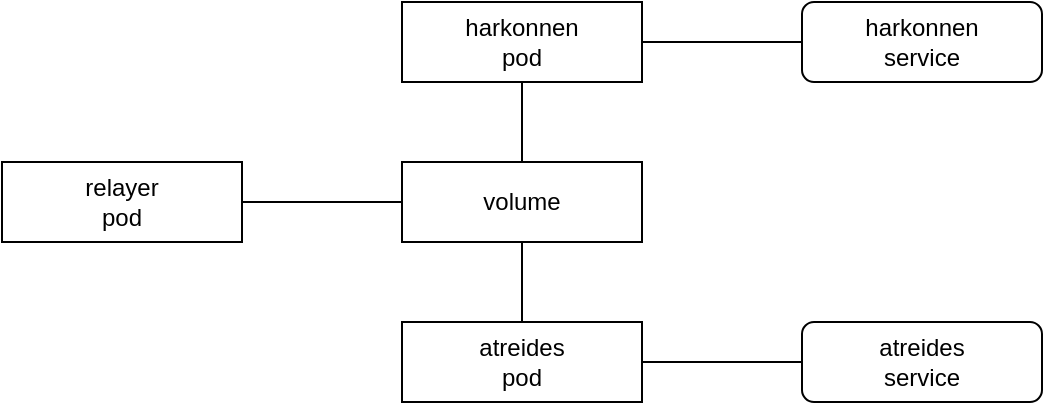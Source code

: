 <mxfile version="20.3.0" type="device"><diagram id="6s1piawjPZsiZiP1Ct4m" name="Page-1"><mxGraphModel dx="1018" dy="660" grid="1" gridSize="10" guides="1" tooltips="1" connect="1" arrows="1" fold="1" page="1" pageScale="1" pageWidth="1169" pageHeight="827" math="0" shadow="0"><root><mxCell id="0"/><mxCell id="1" parent="0"/><mxCell id="Q_9udz_4BNKnGV70_007-1" value="harkonnen&lt;br&gt;pod" style="rounded=0;whiteSpace=wrap;html=1;" vertex="1" parent="1"><mxGeometry x="400" y="200" width="120" height="40" as="geometry"/></mxCell><mxCell id="Q_9udz_4BNKnGV70_007-6" value="harkonnen&lt;br&gt;service" style="rounded=1;whiteSpace=wrap;html=1;" vertex="1" parent="1"><mxGeometry x="600" y="200" width="120" height="40" as="geometry"/></mxCell><mxCell id="Q_9udz_4BNKnGV70_007-7" value="" style="endArrow=none;html=1;rounded=0;exitX=1;exitY=0.5;exitDx=0;exitDy=0;entryX=0;entryY=0.5;entryDx=0;entryDy=0;" edge="1" parent="1" source="Q_9udz_4BNKnGV70_007-1" target="Q_9udz_4BNKnGV70_007-6"><mxGeometry width="50" height="50" relative="1" as="geometry"><mxPoint x="500" y="360" as="sourcePoint"/><mxPoint x="550" y="310" as="targetPoint"/></mxGeometry></mxCell><mxCell id="Q_9udz_4BNKnGV70_007-8" value="atreides&lt;br&gt;pod" style="rounded=0;whiteSpace=wrap;html=1;" vertex="1" parent="1"><mxGeometry x="400" y="360" width="120" height="40" as="geometry"/></mxCell><mxCell id="Q_9udz_4BNKnGV70_007-9" value="atreides&lt;br&gt;service" style="rounded=1;whiteSpace=wrap;html=1;" vertex="1" parent="1"><mxGeometry x="600" y="360" width="120" height="40" as="geometry"/></mxCell><mxCell id="Q_9udz_4BNKnGV70_007-10" value="" style="endArrow=none;html=1;rounded=0;exitX=1;exitY=0.5;exitDx=0;exitDy=0;entryX=0;entryY=0.5;entryDx=0;entryDy=0;" edge="1" parent="1" source="Q_9udz_4BNKnGV70_007-8" target="Q_9udz_4BNKnGV70_007-9"><mxGeometry width="50" height="50" relative="1" as="geometry"><mxPoint x="500" y="520" as="sourcePoint"/><mxPoint x="550" y="470" as="targetPoint"/></mxGeometry></mxCell><mxCell id="Q_9udz_4BNKnGV70_007-11" value="volume" style="rounded=0;whiteSpace=wrap;html=1;" vertex="1" parent="1"><mxGeometry x="400" y="280" width="120" height="40" as="geometry"/></mxCell><mxCell id="Q_9udz_4BNKnGV70_007-12" value="" style="endArrow=none;html=1;rounded=0;exitX=0.5;exitY=0;exitDx=0;exitDy=0;entryX=0.5;entryY=1;entryDx=0;entryDy=0;" edge="1" parent="1" source="Q_9udz_4BNKnGV70_007-11" target="Q_9udz_4BNKnGV70_007-1"><mxGeometry width="50" height="50" relative="1" as="geometry"><mxPoint x="400" y="490" as="sourcePoint"/><mxPoint x="450" y="440" as="targetPoint"/></mxGeometry></mxCell><mxCell id="Q_9udz_4BNKnGV70_007-13" value="" style="endArrow=none;html=1;rounded=0;entryX=0.5;entryY=1;entryDx=0;entryDy=0;exitX=0.5;exitY=0;exitDx=0;exitDy=0;" edge="1" parent="1" source="Q_9udz_4BNKnGV70_007-8" target="Q_9udz_4BNKnGV70_007-11"><mxGeometry width="50" height="50" relative="1" as="geometry"><mxPoint x="470" y="500" as="sourcePoint"/><mxPoint x="520" y="450" as="targetPoint"/></mxGeometry></mxCell><mxCell id="Q_9udz_4BNKnGV70_007-15" value="relayer&lt;br&gt;pod" style="rounded=0;whiteSpace=wrap;html=1;" vertex="1" parent="1"><mxGeometry x="200" y="280" width="120" height="40" as="geometry"/></mxCell><mxCell id="Q_9udz_4BNKnGV70_007-16" value="" style="endArrow=none;html=1;rounded=0;entryX=0;entryY=0.5;entryDx=0;entryDy=0;exitX=1;exitY=0.5;exitDx=0;exitDy=0;" edge="1" parent="1" source="Q_9udz_4BNKnGV70_007-15" target="Q_9udz_4BNKnGV70_007-11"><mxGeometry width="50" height="50" relative="1" as="geometry"><mxPoint x="230" y="480" as="sourcePoint"/><mxPoint x="280" y="430" as="targetPoint"/></mxGeometry></mxCell></root></mxGraphModel></diagram></mxfile>